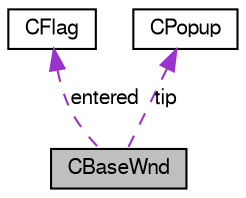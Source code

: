 digraph G
{
  edge [fontname="FreeSans",fontsize="10",labelfontname="FreeSans",labelfontsize="10"];
  node [fontname="FreeSans",fontsize="10",shape=record];
  Node1 [label="CBaseWnd",height=0.2,width=0.4,color="black", fillcolor="grey75", style="filled" fontcolor="black"];
  Node2 -> Node1 [dir=back,color="darkorchid3",fontsize="10",style="dashed",label="entered",fontname="FreeSans"];
  Node2 [label="CFlag",height=0.2,width=0.4,color="black", fillcolor="white", style="filled",URL="$class_c_flag.html"];
  Node3 -> Node1 [dir=back,color="darkorchid3",fontsize="10",style="dashed",label="tip",fontname="FreeSans"];
  Node3 [label="CPopup",height=0.2,width=0.4,color="black", fillcolor="white", style="filled",URL="$class_c_popup.html"];
}
